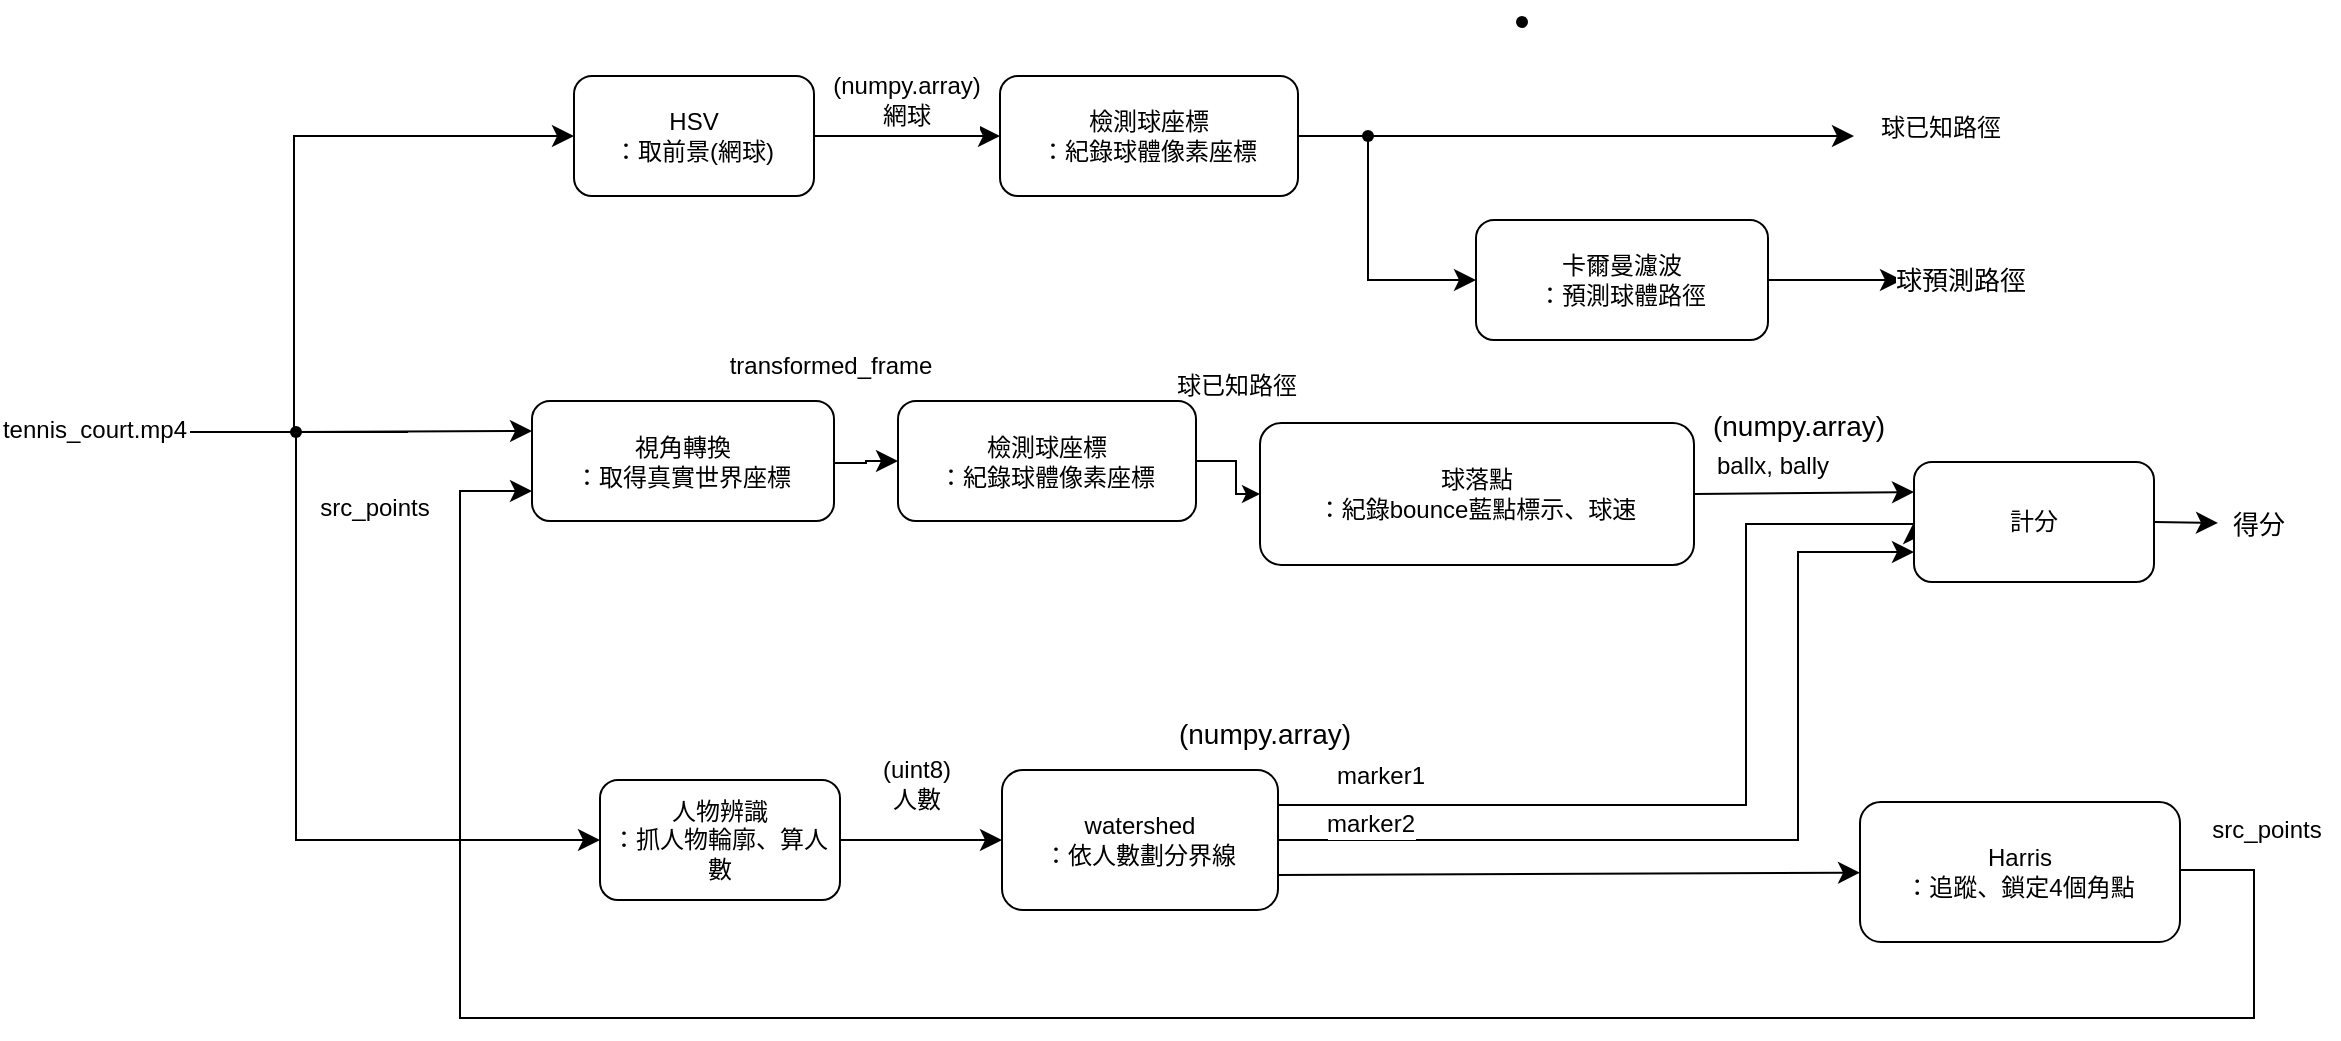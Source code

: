 <mxfile version="21.2.8" type="device">
  <diagram name="第 1 页" id="SIXWf4FGTi7ohe0_XzTR">
    <mxGraphModel dx="1534" dy="1199" grid="0" gridSize="10" guides="1" tooltips="1" connect="1" arrows="1" fold="1" page="0" pageScale="1" pageWidth="827" pageHeight="1169" math="0" shadow="0">
      <root>
        <mxCell id="0" />
        <mxCell id="1" parent="0" />
        <mxCell id="KTIaO_VYiiC3L9U0whu2-13" value="(numpy.array)&lt;br&gt;網球" style="edgeStyle=none;curved=1;rounded=0;orthogonalLoop=1;jettySize=auto;html=1;exitX=1;exitY=0.5;exitDx=0;exitDy=0;entryX=0;entryY=0.5;entryDx=0;entryDy=0;fontSize=12;startSize=8;endSize=8;" parent="1" source="KTIaO_VYiiC3L9U0whu2-1" target="KTIaO_VYiiC3L9U0whu2-2" edge="1">
          <mxGeometry x="-0.01" y="18" relative="1" as="geometry">
            <mxPoint as="offset" />
          </mxGeometry>
        </mxCell>
        <mxCell id="KTIaO_VYiiC3L9U0whu2-1" value="HSV&lt;br&gt;：取前景(網球)" style="rounded=1;whiteSpace=wrap;html=1;fontSize=12;" parent="1" vertex="1">
          <mxGeometry x="-112" y="-95" width="120" height="60" as="geometry" />
        </mxCell>
        <mxCell id="KTIaO_VYiiC3L9U0whu2-40" value="球已知路徑" style="edgeStyle=none;curved=1;rounded=0;orthogonalLoop=1;jettySize=auto;html=1;exitX=1;exitY=0.5;exitDx=0;exitDy=0;fontSize=12;startSize=8;endSize=8;" parent="1" source="KTIaO_VYiiC3L9U0whu2-2" edge="1">
          <mxGeometry x="1" y="44" relative="1" as="geometry">
            <mxPoint x="528" y="-65" as="targetPoint" />
            <mxPoint x="43" y="40" as="offset" />
          </mxGeometry>
        </mxCell>
        <mxCell id="KTIaO_VYiiC3L9U0whu2-2" value="檢測球座標&lt;br&gt;：紀錄球體像素座標" style="rounded=1;whiteSpace=wrap;html=1;fontSize=12;" parent="1" vertex="1">
          <mxGeometry x="101" y="-95" width="149" height="60" as="geometry" />
        </mxCell>
        <mxCell id="KTIaO_VYiiC3L9U0whu2-3" value="視角轉換&lt;br&gt;：取得真實世界座標" style="rounded=1;whiteSpace=wrap;html=1;fontSize=12;" parent="1" vertex="1">
          <mxGeometry x="-133" y="67.5" width="151" height="60" as="geometry" />
        </mxCell>
        <mxCell id="KTIaO_VYiiC3L9U0whu2-10" value="(uint8)&lt;br&gt;人數" style="edgeStyle=none;curved=1;rounded=0;orthogonalLoop=1;jettySize=auto;html=1;exitX=1;exitY=0.5;exitDx=0;exitDy=0;entryX=0;entryY=0.5;entryDx=0;entryDy=0;fontSize=12;startSize=8;endSize=8;" parent="1" source="KTIaO_VYiiC3L9U0whu2-4" target="KTIaO_VYiiC3L9U0whu2-5" edge="1">
          <mxGeometry x="-0.062" y="28" relative="1" as="geometry">
            <mxPoint as="offset" />
          </mxGeometry>
        </mxCell>
        <mxCell id="KTIaO_VYiiC3L9U0whu2-4" value="人物辨識&lt;br&gt;：抓人物輪廓、算人數" style="rounded=1;whiteSpace=wrap;html=1;fontSize=12;" parent="1" vertex="1">
          <mxGeometry x="-99" y="257" width="120" height="60" as="geometry" />
        </mxCell>
        <mxCell id="KTIaO_VYiiC3L9U0whu2-15" value="marker1" style="edgeStyle=orthogonalEdgeStyle;rounded=0;orthogonalLoop=1;jettySize=auto;html=1;exitX=1;exitY=0.25;exitDx=0;exitDy=0;fontSize=12;startSize=8;endSize=8;entryX=0;entryY=0.5;entryDx=0;entryDy=0;" parent="1" source="KTIaO_VYiiC3L9U0whu2-5" target="KTIaO_VYiiC3L9U0whu2-7" edge="1">
          <mxGeometry x="-0.781" y="15" relative="1" as="geometry">
            <mxPoint x="284" y="271.462" as="targetPoint" />
            <mxPoint as="offset" />
            <Array as="points">
              <mxPoint x="474" y="270" />
              <mxPoint x="474" y="129" />
              <mxPoint x="558" y="129" />
            </Array>
          </mxGeometry>
        </mxCell>
        <mxCell id="KTIaO_VYiiC3L9U0whu2-17" value="marker2" style="edgeStyle=orthogonalEdgeStyle;rounded=0;orthogonalLoop=1;jettySize=auto;html=1;exitX=1;exitY=0.5;exitDx=0;exitDy=0;fontSize=12;startSize=8;endSize=8;entryX=0;entryY=0.75;entryDx=0;entryDy=0;" parent="1" source="KTIaO_VYiiC3L9U0whu2-5" target="KTIaO_VYiiC3L9U0whu2-7" edge="1">
          <mxGeometry x="-0.8" y="8" relative="1" as="geometry">
            <mxPoint x="284" y="302" as="targetPoint" />
            <Array as="points">
              <mxPoint x="500" y="287" />
              <mxPoint x="500" y="143" />
            </Array>
            <mxPoint as="offset" />
          </mxGeometry>
        </mxCell>
        <mxCell id="S5h6ffO6utj9VZuWHnrP-21" style="edgeStyle=none;curved=1;rounded=0;orthogonalLoop=1;jettySize=auto;html=1;exitX=1;exitY=0.75;exitDx=0;exitDy=0;fontSize=12;startSize=8;endSize=8;" parent="1" source="KTIaO_VYiiC3L9U0whu2-5" target="S5h6ffO6utj9VZuWHnrP-20" edge="1">
          <mxGeometry relative="1" as="geometry" />
        </mxCell>
        <mxCell id="KTIaO_VYiiC3L9U0whu2-5" value="watershed&lt;br&gt;：依人數劃分界線" style="rounded=1;whiteSpace=wrap;html=1;fontSize=12;" parent="1" vertex="1">
          <mxGeometry x="102" y="252" width="138" height="70" as="geometry" />
        </mxCell>
        <mxCell id="KTIaO_VYiiC3L9U0whu2-42" value="球預測路徑" style="edgeStyle=none;curved=1;rounded=0;orthogonalLoop=1;jettySize=auto;html=1;exitX=1;exitY=0.5;exitDx=0;exitDy=0;fontSize=13;startSize=8;endSize=8;" parent="1" source="KTIaO_VYiiC3L9U0whu2-6" edge="1">
          <mxGeometry x="1" y="29" relative="1" as="geometry">
            <mxPoint x="552" y="7" as="targetPoint" />
            <mxPoint x="29" y="29" as="offset" />
          </mxGeometry>
        </mxCell>
        <mxCell id="KTIaO_VYiiC3L9U0whu2-6" value="卡爾曼濾波&lt;br&gt;：預測球體路徑" style="rounded=1;whiteSpace=wrap;html=1;fontSize=12;" parent="1" vertex="1">
          <mxGeometry x="339" y="-23" width="146" height="60" as="geometry" />
        </mxCell>
        <mxCell id="KTIaO_VYiiC3L9U0whu2-44" value="得分" style="edgeStyle=none;curved=1;rounded=0;orthogonalLoop=1;jettySize=auto;html=1;exitX=1;exitY=0.5;exitDx=0;exitDy=0;fontSize=13;startSize=8;endSize=8;" parent="1" source="KTIaO_VYiiC3L9U0whu2-7" edge="1">
          <mxGeometry x="1" y="20" relative="1" as="geometry">
            <mxPoint x="710" y="128.5" as="targetPoint" />
            <mxPoint x="20" y="20" as="offset" />
          </mxGeometry>
        </mxCell>
        <mxCell id="KTIaO_VYiiC3L9U0whu2-7" value="計分" style="rounded=1;whiteSpace=wrap;html=1;fontSize=12;" parent="1" vertex="1">
          <mxGeometry x="558" y="98" width="120" height="60" as="geometry" />
        </mxCell>
        <mxCell id="KTIaO_VYiiC3L9U0whu2-12" value="ballx, bally" style="edgeStyle=none;curved=1;rounded=0;orthogonalLoop=1;jettySize=auto;html=1;exitX=1;exitY=0.5;exitDx=0;exitDy=0;entryX=0;entryY=0.25;entryDx=0;entryDy=0;fontSize=12;startSize=8;endSize=8;" parent="1" source="KTIaO_VYiiC3L9U0whu2-8" target="KTIaO_VYiiC3L9U0whu2-7" edge="1">
          <mxGeometry x="-0.289" y="14" relative="1" as="geometry">
            <mxPoint as="offset" />
          </mxGeometry>
        </mxCell>
        <mxCell id="KTIaO_VYiiC3L9U0whu2-8" value="球落點&lt;br&gt;：紀錄bounce藍點標示、球速" style="rounded=1;whiteSpace=wrap;html=1;fontSize=12;" parent="1" vertex="1">
          <mxGeometry x="231" y="78.5" width="217" height="71" as="geometry" />
        </mxCell>
        <mxCell id="KTIaO_VYiiC3L9U0whu2-26" value="" style="edgeStyle=elbowEdgeStyle;elbow=horizontal;endArrow=classic;html=1;curved=0;rounded=0;endSize=8;startSize=8;fontSize=32;exitX=1;exitY=0.517;exitDx=0;exitDy=0;exitPerimeter=0;entryX=0;entryY=0.5;entryDx=0;entryDy=0;" parent="1" source="KTIaO_VYiiC3L9U0whu2-3" target="0AO9SnE5BT7vbNXzvpkB-11" edge="1">
          <mxGeometry x="-0.667" y="12" width="50" height="50" relative="1" as="geometry">
            <mxPoint x="37" y="84" as="sourcePoint" />
            <mxPoint x="87" y="34" as="targetPoint" />
            <mxPoint as="offset" />
          </mxGeometry>
        </mxCell>
        <mxCell id="KTIaO_VYiiC3L9U0whu2-35" value="tennis_court.mp4" style="endArrow=classic;html=1;rounded=0;fontSize=12;startSize=8;endSize=8;curved=1;entryX=0;entryY=0.25;entryDx=0;entryDy=0;" parent="1" source="S5h6ffO6utj9VZuWHnrP-6" target="KTIaO_VYiiC3L9U0whu2-3" edge="1">
          <mxGeometry x="-1" y="101" width="50" height="50" relative="1" as="geometry">
            <mxPoint x="-252" y="83" as="sourcePoint" />
            <mxPoint x="-113" y="77" as="targetPoint" />
            <mxPoint x="-101" y="100" as="offset" />
          </mxGeometry>
        </mxCell>
        <mxCell id="KTIaO_VYiiC3L9U0whu2-36" value="" style="edgeStyle=elbowEdgeStyle;elbow=horizontal;endArrow=classic;html=1;curved=0;rounded=0;endSize=8;startSize=8;fontSize=12;entryX=0;entryY=0.5;entryDx=0;entryDy=0;" parent="1" target="KTIaO_VYiiC3L9U0whu2-1" edge="1">
          <mxGeometry width="50" height="50" relative="1" as="geometry">
            <mxPoint x="-219" y="83" as="sourcePoint" />
            <mxPoint x="-169" y="33" as="targetPoint" />
            <Array as="points">
              <mxPoint x="-252" y="8" />
              <mxPoint x="-219" y="6" />
            </Array>
          </mxGeometry>
        </mxCell>
        <mxCell id="KTIaO_VYiiC3L9U0whu2-45" value="" style="edgeStyle=segmentEdgeStyle;endArrow=classic;html=1;curved=0;rounded=0;endSize=8;startSize=8;fontSize=12;entryX=0;entryY=0.5;entryDx=0;entryDy=0;" parent="1" target="KTIaO_VYiiC3L9U0whu2-4" edge="1">
          <mxGeometry width="50" height="50" relative="1" as="geometry">
            <mxPoint x="-195" y="83" as="sourcePoint" />
            <mxPoint x="40" y="102" as="targetPoint" />
            <Array as="points">
              <mxPoint x="-251" y="83" />
              <mxPoint x="-251" y="287" />
            </Array>
          </mxGeometry>
        </mxCell>
        <mxCell id="S5h6ffO6utj9VZuWHnrP-6" value="" style="shape=waypoint;sketch=0;size=6;pointerEvents=1;points=[];fillColor=none;resizable=0;rotatable=0;perimeter=centerPerimeter;snapToPoint=1;fontSize=16;" parent="1" vertex="1">
          <mxGeometry x="-261" y="73" width="20" height="20" as="geometry" />
        </mxCell>
        <mxCell id="S5h6ffO6utj9VZuWHnrP-8" value="" style="endArrow=none;html=1;rounded=0;fontSize=12;startSize=8;endSize=8;curved=1;entryX=0.586;entryY=0;entryDx=0;entryDy=0;entryPerimeter=0;" parent="1" target="S5h6ffO6utj9VZuWHnrP-6" edge="1">
          <mxGeometry width="50" height="50" relative="1" as="geometry">
            <mxPoint x="-304" y="83" as="sourcePoint" />
            <mxPoint x="-223" y="83" as="targetPoint" />
          </mxGeometry>
        </mxCell>
        <mxCell id="S5h6ffO6utj9VZuWHnrP-9" value="" style="shape=waypoint;sketch=0;size=6;pointerEvents=1;points=[];fillColor=none;resizable=0;rotatable=0;perimeter=centerPerimeter;snapToPoint=1;fontSize=16;" parent="1" vertex="1">
          <mxGeometry x="275" y="-75" width="20" height="20" as="geometry" />
        </mxCell>
        <mxCell id="S5h6ffO6utj9VZuWHnrP-16" value="" style="edgeStyle=orthogonalEdgeStyle;rounded=0;orthogonalLoop=1;jettySize=auto;html=1;exitDx=0;exitDy=0;entryDx=0;entryDy=0;fontSize=12;startSize=8;endSize=8;elbow=vertical;entryX=0;entryY=0.5;" parent="1" source="S5h6ffO6utj9VZuWHnrP-9" target="KTIaO_VYiiC3L9U0whu2-6" edge="1">
          <mxGeometry relative="1" as="geometry">
            <mxPoint x="275" y="-65" as="sourcePoint" />
            <mxPoint x="128" y="18" as="targetPoint" />
            <Array as="points">
              <mxPoint x="285" y="7" />
            </Array>
          </mxGeometry>
        </mxCell>
        <mxCell id="S5h6ffO6utj9VZuWHnrP-15" value="" style="shape=waypoint;sketch=0;size=6;pointerEvents=1;points=[];fillColor=none;resizable=0;rotatable=0;perimeter=centerPerimeter;snapToPoint=1;fontSize=16;" parent="1" vertex="1">
          <mxGeometry x="352" y="-132" width="20" height="20" as="geometry" />
        </mxCell>
        <mxCell id="S5h6ffO6utj9VZuWHnrP-18" value="(numpy.array)" style="text;html=1;align=center;verticalAlign=middle;resizable=0;points=[];autosize=1;strokeColor=none;fillColor=none;fontSize=14;" parent="1" vertex="1">
          <mxGeometry x="448" y="65" width="104" height="29" as="geometry" />
        </mxCell>
        <mxCell id="S5h6ffO6utj9VZuWHnrP-19" value="(numpy.array)" style="text;html=1;align=center;verticalAlign=middle;resizable=0;points=[];autosize=1;strokeColor=none;fillColor=none;fontSize=14;" parent="1" vertex="1">
          <mxGeometry x="181" y="219" width="104" height="29" as="geometry" />
        </mxCell>
        <mxCell id="S5h6ffO6utj9VZuWHnrP-23" value="src_points&lt;span style=&quot;font-size:18.0pt;font-family:Calibri;mso-ascii-font-family:Calibri;&lt;br/&gt;mso-fareast-font-family:新細明體;mso-bidi-font-family:+mn-cs;mso-ascii-theme-font:&lt;br/&gt;minor-latin;mso-fareast-theme-font:minor-fareast;mso-bidi-theme-font:minor-bidi;&lt;br/&gt;color:black;mso-color-index:13;mso-font-kerning:12.0pt;language:zh-TW;&lt;br/&gt;mso-style-textfill-type:solid;mso-style-textfill-fill-themecolor:dark1;&lt;br/&gt;mso-style-textfill-fill-color:black;mso-style-textfill-fill-alpha:100.0%&quot;&gt;&lt;/span&gt;" style="edgeStyle=orthogonalEdgeStyle;rounded=0;orthogonalLoop=1;jettySize=auto;html=1;exitX=1;exitY=0.5;exitDx=0;exitDy=0;entryX=0;entryY=0.75;entryDx=0;entryDy=0;fontSize=12;startSize=8;endSize=8;" parent="1" source="S5h6ffO6utj9VZuWHnrP-20" target="KTIaO_VYiiC3L9U0whu2-3" edge="1">
          <mxGeometry x="0.949" y="43" relative="1" as="geometry">
            <Array as="points">
              <mxPoint x="559" y="303" />
              <mxPoint x="728" y="302" />
              <mxPoint x="728" y="376" />
              <mxPoint x="-169" y="376" />
              <mxPoint x="-169" y="112" />
            </Array>
            <mxPoint as="offset" />
          </mxGeometry>
        </mxCell>
        <mxCell id="S5h6ffO6utj9VZuWHnrP-20" value="Harris&lt;br&gt;：追蹤、鎖定4個角點" style="rounded=1;whiteSpace=wrap;html=1;fontSize=12;" parent="1" vertex="1">
          <mxGeometry x="531" y="268" width="160" height="70" as="geometry" />
        </mxCell>
        <mxCell id="0AO9SnE5BT7vbNXzvpkB-6" value="src_points&lt;span style=&quot;font-size:18.0pt;font-family:Calibri;mso-ascii-font-family:Calibri;&lt;br/&gt;mso-fareast-font-family:新細明體;mso-bidi-font-family:+mn-cs;mso-ascii-theme-font:&lt;br/&gt;minor-latin;mso-fareast-theme-font:minor-fareast;mso-bidi-theme-font:minor-bidi;&lt;br/&gt;color:black;mso-color-index:13;mso-font-kerning:12.0pt;language:zh-TW;&lt;br/&gt;mso-style-textfill-type:solid;mso-style-textfill-fill-themecolor:dark1;&lt;br/&gt;mso-style-textfill-fill-color:black;mso-style-textfill-fill-alpha:100.0%&quot;&gt;&lt;/span&gt;" style="text;html=1;align=center;verticalAlign=middle;resizable=0;points=[];autosize=1;strokeColor=none;fillColor=none;" vertex="1" parent="1">
          <mxGeometry x="697" y="257" width="73" height="41" as="geometry" />
        </mxCell>
        <mxCell id="0AO9SnE5BT7vbNXzvpkB-9" value="transformed_frame" style="text;html=1;align=center;verticalAlign=middle;resizable=0;points=[];autosize=1;strokeColor=none;fillColor=none;" vertex="1" parent="1">
          <mxGeometry x="-44" y="37" width="119" height="26" as="geometry" />
        </mxCell>
        <mxCell id="0AO9SnE5BT7vbNXzvpkB-13" style="edgeStyle=orthogonalEdgeStyle;rounded=0;orthogonalLoop=1;jettySize=auto;html=1;entryX=0;entryY=0.5;entryDx=0;entryDy=0;" edge="1" parent="1" source="0AO9SnE5BT7vbNXzvpkB-11" target="KTIaO_VYiiC3L9U0whu2-8">
          <mxGeometry relative="1" as="geometry" />
        </mxCell>
        <mxCell id="0AO9SnE5BT7vbNXzvpkB-11" value="檢測球座標&lt;br&gt;：紀錄球體像素座標" style="rounded=1;whiteSpace=wrap;html=1;fontSize=12;" vertex="1" parent="1">
          <mxGeometry x="50" y="67.5" width="149" height="60" as="geometry" />
        </mxCell>
        <mxCell id="0AO9SnE5BT7vbNXzvpkB-15" value="球已知路徑" style="text;html=1;align=center;verticalAlign=middle;resizable=0;points=[];autosize=1;strokeColor=none;fillColor=none;" vertex="1" parent="1">
          <mxGeometry x="180" y="47" width="78" height="26" as="geometry" />
        </mxCell>
      </root>
    </mxGraphModel>
  </diagram>
</mxfile>
